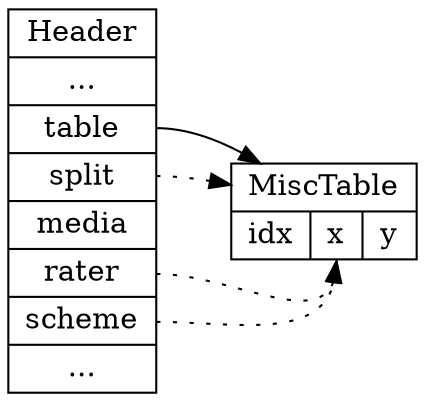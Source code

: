 digraph structs {

    rankdir=LR
    node[shape=record]

    header [label="Header | ... | <table> table | <split> split | media | <rater> rater | <scheme> scheme | ... "]
    table [label="MiscTable | { idx | <column> x | y }"]

    header:split -> table [style="dotted"]
    header:rater -> table:column [style="dotted"]
    header:scheme -> table:column [style="dotted"]
    header:table -> table

}
